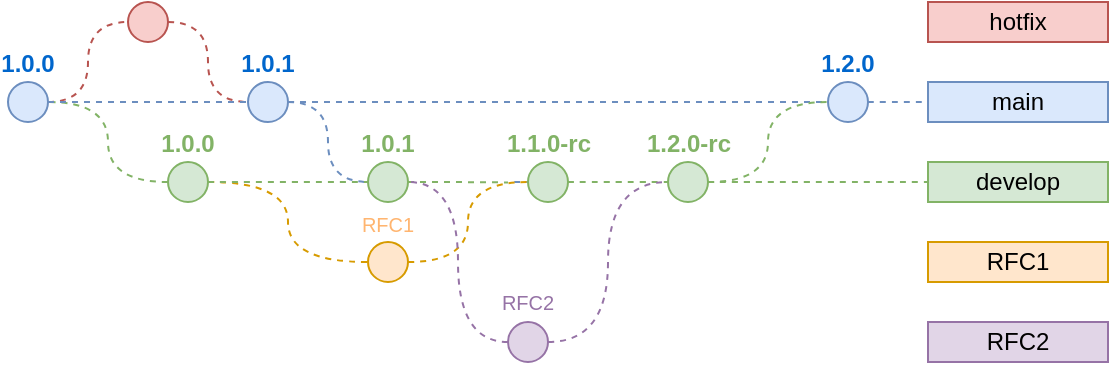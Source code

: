 <mxfile version="17.4.2" type="device"><diagram id="TFscmeyB6oAchSHxEeBg" name="gitflow"><mxGraphModel dx="1106" dy="997" grid="1" gridSize="10" guides="1" tooltips="1" connect="1" arrows="1" fold="1" page="1" pageScale="1" pageWidth="1169" pageHeight="827" math="0" shadow="0"><root><mxCell id="0"/><mxCell id="1" parent="0"/><mxCell id="Kh6aJJ8EfF9PL3_KcJoE-1" style="edgeStyle=orthogonalEdgeStyle;curved=1;orthogonalLoop=1;jettySize=auto;html=1;exitX=1;exitY=0.5;exitDx=0;exitDy=0;entryX=0;entryY=0.5;entryDx=0;entryDy=0;dashed=1;endArrow=none;strokeColor=#B85450;fillColor=#dae8fc;" edge="1" parent="1" source="Kh6aJJ8EfF9PL3_KcJoE-2" target="Kh6aJJ8EfF9PL3_KcJoE-18"><mxGeometry relative="1" as="geometry"/></mxCell><mxCell id="Kh6aJJ8EfF9PL3_KcJoE-2" value="1.0.0" style="ellipse;whiteSpace=wrap;html=1;aspect=fixed;fillColor=#dae8fc;strokeColor=#6c8ebf;fontStyle=1;labelPosition=center;verticalLabelPosition=top;align=center;verticalAlign=bottom;fontColor=#0066CC;" vertex="1" parent="1"><mxGeometry x="40" y="80" width="20" height="20" as="geometry"/></mxCell><mxCell id="Kh6aJJ8EfF9PL3_KcJoE-3" value="main" style="text;html=1;strokeColor=#6c8ebf;fillColor=#dae8fc;align=center;verticalAlign=middle;whiteSpace=wrap;rounded=0;" vertex="1" parent="1"><mxGeometry x="500" y="80" width="90" height="20" as="geometry"/></mxCell><mxCell id="Kh6aJJ8EfF9PL3_KcJoE-4" value="hotfix" style="text;html=1;strokeColor=#b85450;fillColor=#f8cecc;align=center;verticalAlign=middle;whiteSpace=wrap;rounded=0;" vertex="1" parent="1"><mxGeometry x="500" y="40" width="90" height="20" as="geometry"/></mxCell><mxCell id="Kh6aJJ8EfF9PL3_KcJoE-5" value="develop" style="text;html=1;strokeColor=#82b366;fillColor=#d5e8d4;align=center;verticalAlign=middle;whiteSpace=wrap;rounded=0;" vertex="1" parent="1"><mxGeometry x="500" y="120" width="90" height="20" as="geometry"/></mxCell><mxCell id="Kh6aJJ8EfF9PL3_KcJoE-6" value="RFC1" style="text;html=1;strokeColor=#d79b00;fillColor=#ffe6cc;align=center;verticalAlign=middle;whiteSpace=wrap;rounded=0;fontSize=12;" vertex="1" parent="1"><mxGeometry x="500" y="160" width="90" height="20" as="geometry"/></mxCell><mxCell id="Kh6aJJ8EfF9PL3_KcJoE-7" value="RFC2" style="text;html=1;strokeColor=#9673a6;fillColor=#e1d5e7;align=center;verticalAlign=middle;whiteSpace=wrap;rounded=0;" vertex="1" parent="1"><mxGeometry x="500" y="200" width="90" height="20" as="geometry"/></mxCell><mxCell id="Kh6aJJ8EfF9PL3_KcJoE-8" style="edgeStyle=orthogonalEdgeStyle;orthogonalLoop=1;jettySize=auto;html=1;exitX=0;exitY=0.5;exitDx=0;exitDy=0;dashed=1;endArrow=none;strokeColor=#82B366;fillColor=#dae8fc;entryX=1;entryY=0.5;entryDx=0;entryDy=0;curved=1;" edge="1" parent="1" source="Kh6aJJ8EfF9PL3_KcJoE-11" target="Kh6aJJ8EfF9PL3_KcJoE-2"><mxGeometry relative="1" as="geometry"><mxPoint x="70" y="120.0" as="targetPoint"/></mxGeometry></mxCell><mxCell id="Kh6aJJ8EfF9PL3_KcJoE-9" style="edgeStyle=orthogonalEdgeStyle;orthogonalLoop=1;jettySize=auto;html=1;exitX=1;exitY=0.5;exitDx=0;exitDy=0;entryX=0;entryY=0.5;entryDx=0;entryDy=0;dashed=1;endArrow=none;strokeColor=#D79B00;fillColor=#dae8fc;curved=1;" edge="1" parent="1" source="Kh6aJJ8EfF9PL3_KcJoE-11" target="Kh6aJJ8EfF9PL3_KcJoE-16"><mxGeometry relative="1" as="geometry"/></mxCell><mxCell id="Kh6aJJ8EfF9PL3_KcJoE-10" style="edgeStyle=orthogonalEdgeStyle;curved=1;orthogonalLoop=1;jettySize=auto;html=1;exitX=1;exitY=0.5;exitDx=0;exitDy=0;dashed=1;endArrow=none;strokeColor=#82B366;fillColor=#dae8fc;startArrow=none;" edge="1" parent="1" source="Kh6aJJ8EfF9PL3_KcJoE-32"><mxGeometry relative="1" as="geometry"><mxPoint x="290" y="130.207" as="targetPoint"/></mxGeometry></mxCell><mxCell id="Kh6aJJ8EfF9PL3_KcJoE-11" value="1.0.0" style="ellipse;whiteSpace=wrap;html=1;aspect=fixed;fontSize=12;fillColor=#d5e8d4;strokeColor=#82b366;labelPosition=center;verticalLabelPosition=top;align=center;verticalAlign=bottom;fontStyle=1;fontColor=#82B366;" vertex="1" parent="1"><mxGeometry x="120" y="120" width="20" height="20" as="geometry"/></mxCell><mxCell id="Kh6aJJ8EfF9PL3_KcJoE-12" style="edgeStyle=orthogonalEdgeStyle;curved=1;orthogonalLoop=1;jettySize=auto;html=1;exitX=1;exitY=0.5;exitDx=0;exitDy=0;entryX=0;entryY=0.5;entryDx=0;entryDy=0;dashed=1;fontSize=11;fontColor=rgba(0, 0, 0, 1);endArrow=none;strokeColor=#6c8ebf;fillColor=#dae8fc;" edge="1" parent="1" source="Kh6aJJ8EfF9PL3_KcJoE-13" target="Kh6aJJ8EfF9PL3_KcJoE-3"><mxGeometry relative="1" as="geometry"/></mxCell><mxCell id="Kh6aJJ8EfF9PL3_KcJoE-13" value="1.2.0" style="ellipse;whiteSpace=wrap;html=1;aspect=fixed;fillColor=#dae8fc;strokeColor=#6c8ebf;fontStyle=1;labelPosition=center;verticalLabelPosition=top;align=center;verticalAlign=bottom;fontColor=#0066CC;" vertex="1" parent="1"><mxGeometry x="450" y="80" width="20" height="20" as="geometry"/></mxCell><mxCell id="Kh6aJJ8EfF9PL3_KcJoE-14" value="" style="endArrow=none;dashed=1;html=1;fillColor=#dae8fc;strokeColor=#6c8ebf;startArrow=none;" edge="1" parent="1" source="Kh6aJJ8EfF9PL3_KcJoE-20" target="Kh6aJJ8EfF9PL3_KcJoE-13"><mxGeometry width="50" height="50" relative="1" as="geometry"><mxPoint x="80.0" y="120.0" as="sourcePoint"/><mxPoint x="380" y="120.0" as="targetPoint"/><Array as="points"/></mxGeometry></mxCell><mxCell id="Kh6aJJ8EfF9PL3_KcJoE-15" style="edgeStyle=orthogonalEdgeStyle;curved=1;orthogonalLoop=1;jettySize=auto;html=1;exitX=1;exitY=0.5;exitDx=0;exitDy=0;entryX=0;entryY=0.5;entryDx=0;entryDy=0;dashed=1;endArrow=none;strokeColor=#6c8ebf;fillColor=#dae8fc;startArrow=none;" edge="1" parent="1" source="Kh6aJJ8EfF9PL3_KcJoE-23"><mxGeometry relative="1" as="geometry"><mxPoint x="290" y="130" as="targetPoint"/></mxGeometry></mxCell><mxCell id="Kh6aJJ8EfF9PL3_KcJoE-16" value="RFC1&lt;br&gt;" style="ellipse;whiteSpace=wrap;html=1;aspect=fixed;fontSize=10;labelPosition=center;verticalLabelPosition=top;align=center;verticalAlign=bottom;fillColor=#ffe6cc;strokeColor=#D79B00;fontColor=#FFB570;" vertex="1" parent="1"><mxGeometry x="220" y="160" width="20" height="20" as="geometry"/></mxCell><mxCell id="Kh6aJJ8EfF9PL3_KcJoE-17" style="edgeStyle=orthogonalEdgeStyle;curved=1;orthogonalLoop=1;jettySize=auto;html=1;exitX=1;exitY=0.5;exitDx=0;exitDy=0;entryX=0;entryY=0.5;entryDx=0;entryDy=0;dashed=1;endArrow=none;strokeColor=#B85450;fillColor=#dae8fc;" edge="1" parent="1" source="Kh6aJJ8EfF9PL3_KcJoE-18" target="Kh6aJJ8EfF9PL3_KcJoE-20"><mxGeometry relative="1" as="geometry"/></mxCell><mxCell id="Kh6aJJ8EfF9PL3_KcJoE-18" value="" style="ellipse;whiteSpace=wrap;html=1;aspect=fixed;fillColor=#f8cecc;strokeColor=#b85450;" vertex="1" parent="1"><mxGeometry x="100" y="40" width="20" height="20" as="geometry"/></mxCell><mxCell id="Kh6aJJ8EfF9PL3_KcJoE-19" style="edgeStyle=orthogonalEdgeStyle;curved=1;orthogonalLoop=1;jettySize=auto;html=1;exitX=1;exitY=0.5;exitDx=0;exitDy=0;entryX=0;entryY=0.5;entryDx=0;entryDy=0;dashed=1;fontSize=11;fontColor=rgba(0, 0, 0, 1);endArrow=none;strokeColor=#6c8ebf;fillColor=#dae8fc;" edge="1" parent="1" source="Kh6aJJ8EfF9PL3_KcJoE-20" target="Kh6aJJ8EfF9PL3_KcJoE-32"><mxGeometry relative="1" as="geometry"/></mxCell><mxCell id="Kh6aJJ8EfF9PL3_KcJoE-20" value="1.0.1" style="ellipse;whiteSpace=wrap;html=1;aspect=fixed;fillColor=#dae8fc;strokeColor=#6c8ebf;fontStyle=1;labelPosition=center;verticalLabelPosition=top;align=center;verticalAlign=bottom;fontColor=#0066CC;" vertex="1" parent="1"><mxGeometry x="160" y="80" width="20" height="20" as="geometry"/></mxCell><mxCell id="Kh6aJJ8EfF9PL3_KcJoE-21" value="" style="endArrow=none;dashed=1;html=1;fillColor=#dae8fc;strokeColor=#6c8ebf;" edge="1" parent="1" source="Kh6aJJ8EfF9PL3_KcJoE-2" target="Kh6aJJ8EfF9PL3_KcJoE-20"><mxGeometry width="50" height="50" relative="1" as="geometry"><mxPoint x="60.0" y="90.0" as="sourcePoint"/><mxPoint x="350" y="90.0" as="targetPoint"/><Array as="points"/></mxGeometry></mxCell><mxCell id="Kh6aJJ8EfF9PL3_KcJoE-22" style="edgeStyle=orthogonalEdgeStyle;curved=1;orthogonalLoop=1;jettySize=auto;html=1;exitX=1;exitY=0.5;exitDx=0;exitDy=0;entryX=0;entryY=0.5;entryDx=0;entryDy=0;dashed=1;fontSize=11;fontColor=rgba(0, 0, 0, 1);endArrow=none;strokeColor=#82B366;fillColor=#dae8fc;" edge="1" parent="1" source="Kh6aJJ8EfF9PL3_KcJoE-23" target="Kh6aJJ8EfF9PL3_KcJoE-31"><mxGeometry relative="1" as="geometry"/></mxCell><mxCell id="Kh6aJJ8EfF9PL3_KcJoE-23" value="1.1.0-rc" style="ellipse;html=1;aspect=fixed;fontSize=12;fillColor=#d5e8d4;strokeColor=#82b366;labelPosition=center;verticalLabelPosition=top;align=center;verticalAlign=bottom;fontStyle=1;fontColor=#82B366;" vertex="1" parent="1"><mxGeometry x="300" y="120" width="20" height="20" as="geometry"/></mxCell><mxCell id="Kh6aJJ8EfF9PL3_KcJoE-24" value="" style="edgeStyle=orthogonalEdgeStyle;curved=1;orthogonalLoop=1;jettySize=auto;html=1;exitX=1;exitY=0.5;exitDx=0;exitDy=0;entryX=0;entryY=0.5;entryDx=0;entryDy=0;dashed=1;endArrow=none;strokeColor=#D79B00;fillColor=#dae8fc;" edge="1" parent="1" source="Kh6aJJ8EfF9PL3_KcJoE-16" target="Kh6aJJ8EfF9PL3_KcJoE-23"><mxGeometry relative="1" as="geometry"><mxPoint x="230" y="170" as="sourcePoint"/><mxPoint x="290" y="130" as="targetPoint"/></mxGeometry></mxCell><mxCell id="Kh6aJJ8EfF9PL3_KcJoE-25" style="edgeStyle=orthogonalEdgeStyle;curved=1;orthogonalLoop=1;jettySize=auto;html=1;exitX=0;exitY=0.5;exitDx=0;exitDy=0;entryX=1;entryY=0.5;entryDx=0;entryDy=0;dashed=1;fontColor=#6C8EBF;endArrow=none;strokeColor=#9673A6;fillColor=#dae8fc;" edge="1" parent="1" source="Kh6aJJ8EfF9PL3_KcJoE-27" target="Kh6aJJ8EfF9PL3_KcJoE-32"><mxGeometry relative="1" as="geometry"/></mxCell><mxCell id="Kh6aJJ8EfF9PL3_KcJoE-26" style="edgeStyle=orthogonalEdgeStyle;curved=1;orthogonalLoop=1;jettySize=auto;html=1;exitX=1;exitY=0.5;exitDx=0;exitDy=0;entryX=0;entryY=0.5;entryDx=0;entryDy=0;dashed=1;fontColor=#6C8EBF;endArrow=none;strokeColor=#9673A6;fillColor=#dae8fc;" edge="1" parent="1" source="Kh6aJJ8EfF9PL3_KcJoE-27" target="Kh6aJJ8EfF9PL3_KcJoE-31"><mxGeometry relative="1" as="geometry"/></mxCell><mxCell id="Kh6aJJ8EfF9PL3_KcJoE-27" value="RFC2" style="ellipse;whiteSpace=wrap;html=1;aspect=fixed;fontSize=10;labelPosition=center;verticalLabelPosition=top;align=center;verticalAlign=middle;fillColor=#e1d5e7;strokeColor=#9673a6;fontColor=#9673A6;rounded=0;" vertex="1" parent="1"><mxGeometry x="290" y="200" width="20" height="20" as="geometry"/></mxCell><mxCell id="Kh6aJJ8EfF9PL3_KcJoE-28" value="" style="edgeStyle=orthogonalEdgeStyle;curved=1;orthogonalLoop=1;jettySize=auto;html=1;exitX=1;exitY=0.5;exitDx=0;exitDy=0;dashed=1;endArrow=none;strokeColor=#82B366;fillColor=#dae8fc;entryX=0;entryY=0.5;entryDx=0;entryDy=0;" edge="1" parent="1" source="Kh6aJJ8EfF9PL3_KcJoE-11" target="Kh6aJJ8EfF9PL3_KcJoE-32"><mxGeometry relative="1" as="geometry"><mxPoint x="190" y="130" as="targetPoint"/><mxPoint x="150" y="130" as="sourcePoint"/></mxGeometry></mxCell><mxCell id="Kh6aJJ8EfF9PL3_KcJoE-29" style="edgeStyle=orthogonalEdgeStyle;curved=1;orthogonalLoop=1;jettySize=auto;html=1;exitX=1;exitY=0.5;exitDx=0;exitDy=0;entryX=0;entryY=0.5;entryDx=0;entryDy=0;dashed=1;fontSize=11;fontColor=rgba(0, 0, 0, 1);endArrow=none;strokeColor=#82B366;fillColor=#dae8fc;" edge="1" parent="1" source="Kh6aJJ8EfF9PL3_KcJoE-31" target="Kh6aJJ8EfF9PL3_KcJoE-13"><mxGeometry relative="1" as="geometry"/></mxCell><mxCell id="Kh6aJJ8EfF9PL3_KcJoE-30" style="edgeStyle=orthogonalEdgeStyle;curved=1;orthogonalLoop=1;jettySize=auto;html=1;exitX=1;exitY=0.5;exitDx=0;exitDy=0;entryX=0;entryY=0.5;entryDx=0;entryDy=0;dashed=1;fontSize=10;fontColor=#9673A6;endArrow=none;strokeColor=#82B366;fillColor=#dae8fc;" edge="1" parent="1" source="Kh6aJJ8EfF9PL3_KcJoE-31" target="Kh6aJJ8EfF9PL3_KcJoE-5"><mxGeometry relative="1" as="geometry"/></mxCell><mxCell id="Kh6aJJ8EfF9PL3_KcJoE-31" value="1.2.0-rc" style="ellipse;html=1;aspect=fixed;fontSize=12;fillColor=#d5e8d4;strokeColor=#82b366;labelPosition=center;verticalLabelPosition=top;align=center;verticalAlign=bottom;fontStyle=1;fontColor=#82B366;" vertex="1" parent="1"><mxGeometry x="370" y="120" width="20" height="20" as="geometry"/></mxCell><mxCell id="Kh6aJJ8EfF9PL3_KcJoE-32" value="1.0.1" style="ellipse;whiteSpace=wrap;html=1;aspect=fixed;fontSize=12;fillColor=#d5e8d4;strokeColor=#82b366;labelPosition=center;verticalLabelPosition=top;align=center;verticalAlign=bottom;fontStyle=1;fontColor=#82B366;" vertex="1" parent="1"><mxGeometry x="220" y="120" width="20" height="20" as="geometry"/></mxCell></root></mxGraphModel></diagram></mxfile>